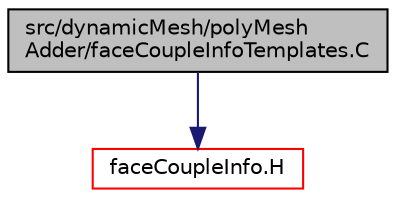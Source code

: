 digraph "src/dynamicMesh/polyMeshAdder/faceCoupleInfoTemplates.C"
{
  bgcolor="transparent";
  edge [fontname="Helvetica",fontsize="10",labelfontname="Helvetica",labelfontsize="10"];
  node [fontname="Helvetica",fontsize="10",shape=record];
  Node1 [label="src/dynamicMesh/polyMesh\lAdder/faceCoupleInfoTemplates.C",height=0.2,width=0.4,color="black", fillcolor="grey75", style="filled", fontcolor="black"];
  Node1 -> Node2 [color="midnightblue",fontsize="10",style="solid",fontname="Helvetica"];
  Node2 [label="faceCoupleInfo.H",height=0.2,width=0.4,color="red",URL="$a04852.html"];
}
